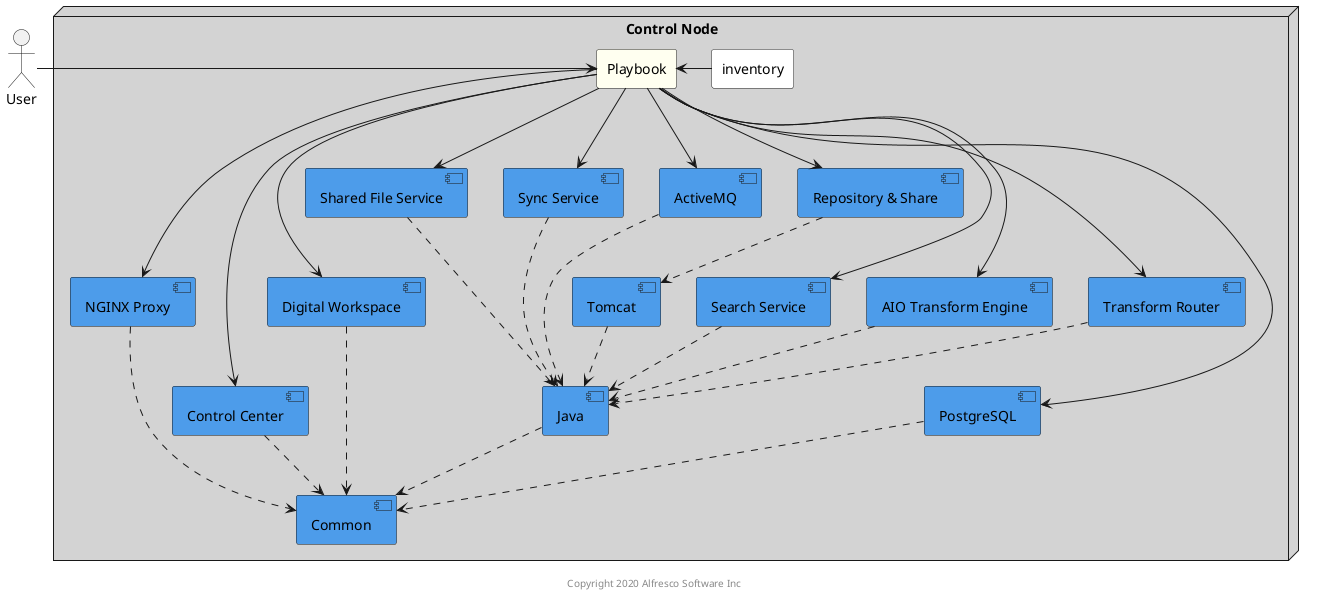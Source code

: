 @startuml acs-localhost

skinparam componentStyle uml2
' skinparam linetype ortho

actor User

node "Control Node" as "control" #LightGrey {
    rectangle "Playbook" as playbook #Ivory

    rectangle "inventory" #White

    component "Common" as common #4d9cea
    component "NGINX Proxy" as proxy #4d9cea
    component "Repository & Share" as repo #4d9cea
    component "Control Center" as acc #4d9cea
    component "Digital Workspace" as adw #4d9cea
    component "Search Service" as search #4d9cea
    component "AIO Transform Engine" as tengine #4d9cea
    component "Transform Router" as trouter #4d9cea
    component "Shared File Service" as sfs #4d9cea
    component "Sync Service" as sync #4d9cea
    component "Tomcat" as tomcat  #4d9cea
    component "ActiveMQ" as amq #4d9cea
    component "Java" as java #4d9cea
    component "PostgreSQL" as psql #4d9cea
}

User -> playbook
playbook <- inventory

playbook -down-> psql
playbook -down-> amq
playbook -down-> tengine
playbook -down-> search
playbook -down-> repo
playbook -down-> trouter
playbook -down-> sfs
playbook -down-> sync
playbook -down-> proxy
playbook -down-> acc
playbook -down-> adw

amq .down.> java
acc .down.> common
adw .down.> common
java .down.> common
proxy .down.> common
psql .down.> common
repo .down.> tomcat
search .down.> java
sfs .down.> java
sync .down.> java
tomcat .down.> java
tengine .down.> java
trouter .down.> java

center footer Copyright 2020 Alfresco Software Inc

@enduml
